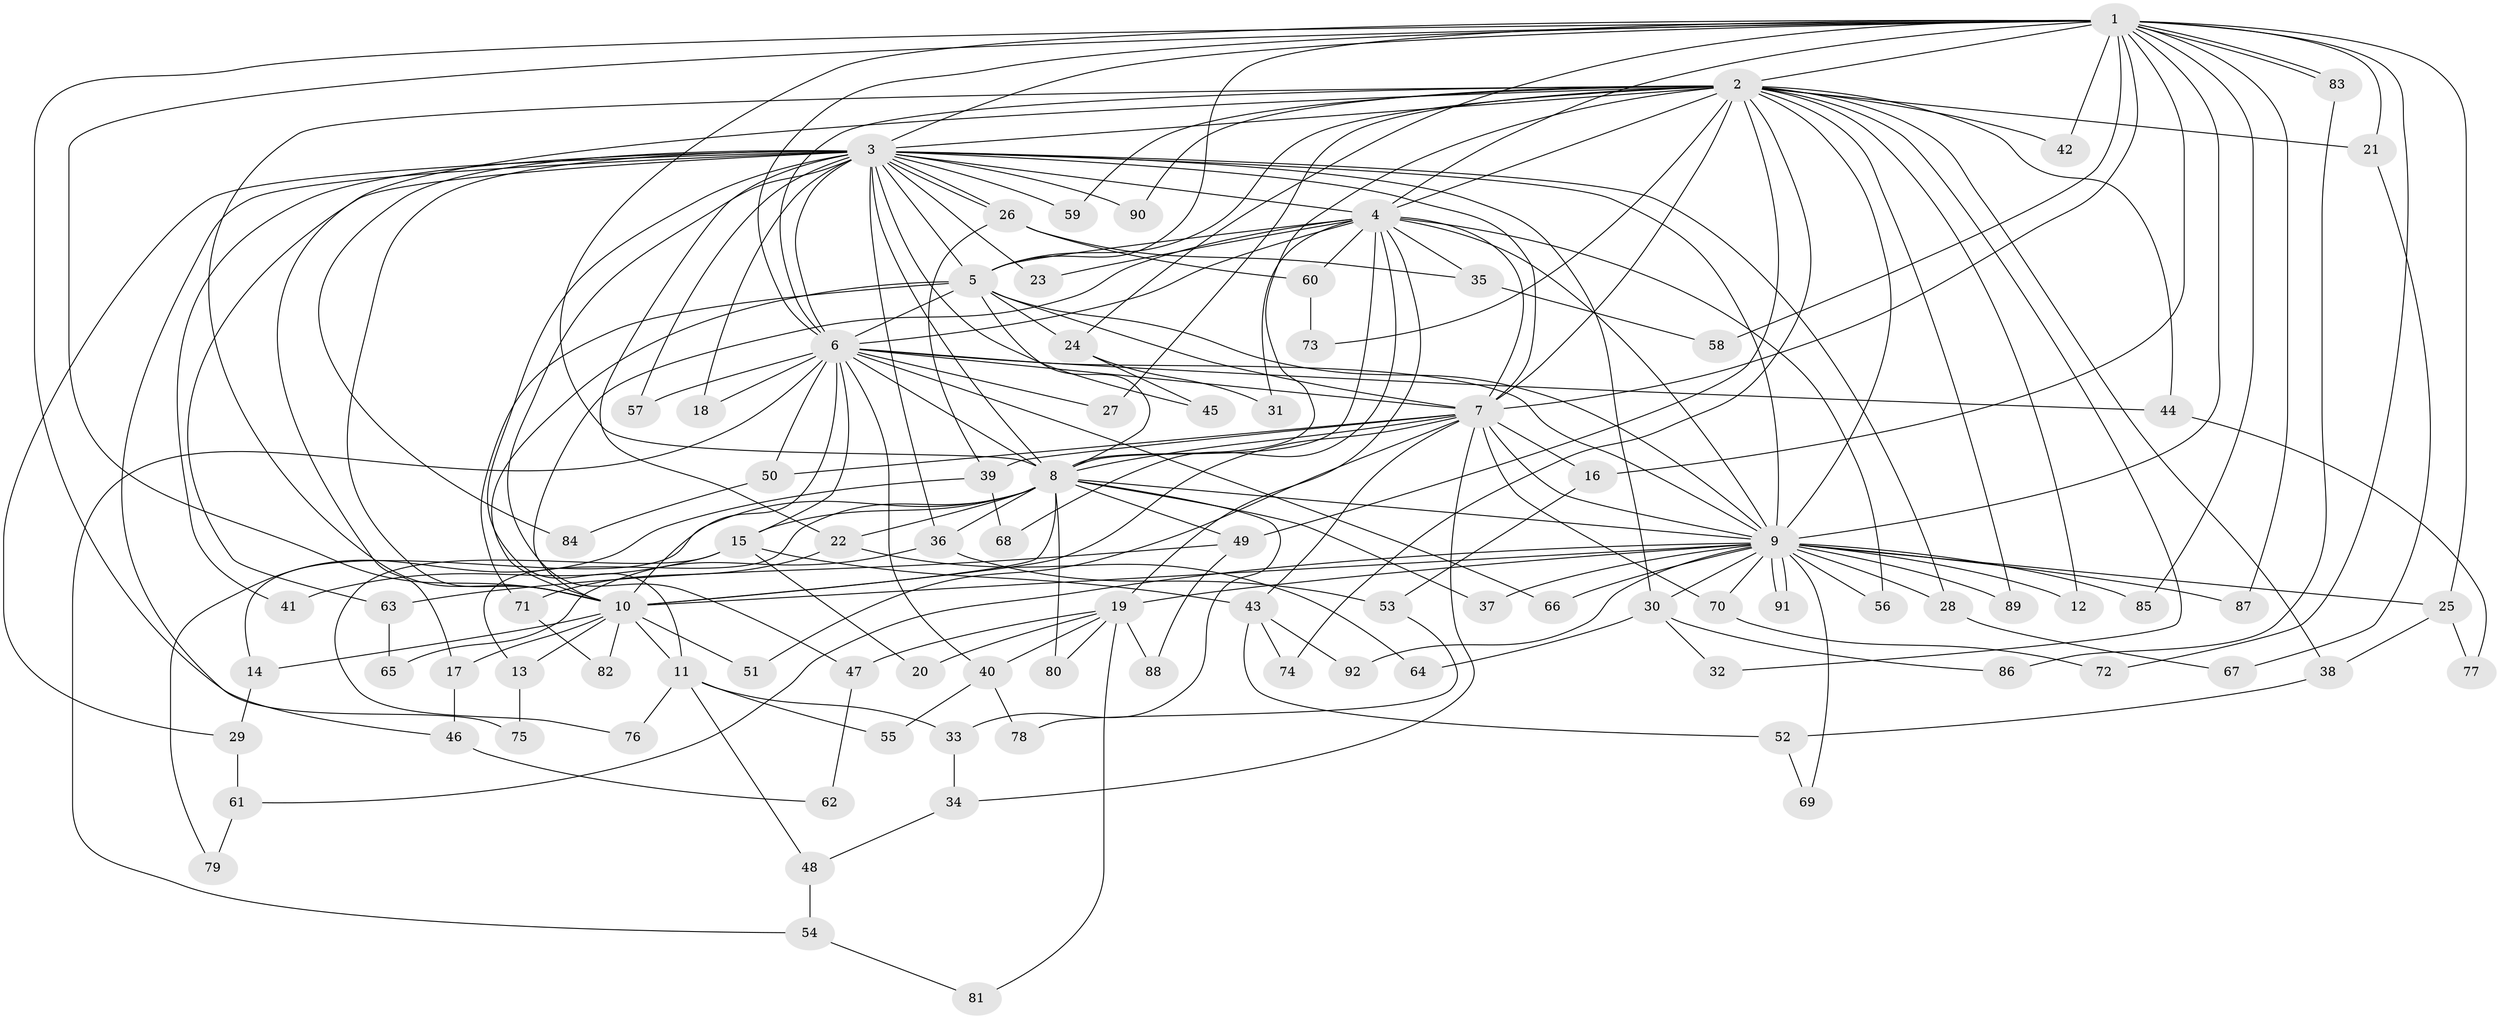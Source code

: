 // coarse degree distribution, {1: 0.48148148148148145, 2: 0.3333333333333333, 6: 0.037037037037037035, 8: 0.037037037037037035, 23: 0.037037037037037035, 7: 0.07407407407407407}
// Generated by graph-tools (version 1.1) at 2025/47/03/04/25 21:47:20]
// undirected, 92 vertices, 209 edges
graph export_dot {
graph [start="1"]
  node [color=gray90,style=filled];
  1;
  2;
  3;
  4;
  5;
  6;
  7;
  8;
  9;
  10;
  11;
  12;
  13;
  14;
  15;
  16;
  17;
  18;
  19;
  20;
  21;
  22;
  23;
  24;
  25;
  26;
  27;
  28;
  29;
  30;
  31;
  32;
  33;
  34;
  35;
  36;
  37;
  38;
  39;
  40;
  41;
  42;
  43;
  44;
  45;
  46;
  47;
  48;
  49;
  50;
  51;
  52;
  53;
  54;
  55;
  56;
  57;
  58;
  59;
  60;
  61;
  62;
  63;
  64;
  65;
  66;
  67;
  68;
  69;
  70;
  71;
  72;
  73;
  74;
  75;
  76;
  77;
  78;
  79;
  80;
  81;
  82;
  83;
  84;
  85;
  86;
  87;
  88;
  89;
  90;
  91;
  92;
  1 -- 2;
  1 -- 3;
  1 -- 4;
  1 -- 5;
  1 -- 6;
  1 -- 7;
  1 -- 8;
  1 -- 9;
  1 -- 10;
  1 -- 16;
  1 -- 21;
  1 -- 24;
  1 -- 25;
  1 -- 42;
  1 -- 46;
  1 -- 58;
  1 -- 72;
  1 -- 83;
  1 -- 83;
  1 -- 85;
  1 -- 87;
  2 -- 3;
  2 -- 4;
  2 -- 5;
  2 -- 6;
  2 -- 7;
  2 -- 8;
  2 -- 9;
  2 -- 10;
  2 -- 12;
  2 -- 17;
  2 -- 21;
  2 -- 27;
  2 -- 32;
  2 -- 38;
  2 -- 42;
  2 -- 44;
  2 -- 49;
  2 -- 59;
  2 -- 73;
  2 -- 74;
  2 -- 89;
  2 -- 90;
  3 -- 4;
  3 -- 5;
  3 -- 6;
  3 -- 7;
  3 -- 8;
  3 -- 9;
  3 -- 10;
  3 -- 11;
  3 -- 18;
  3 -- 22;
  3 -- 23;
  3 -- 26;
  3 -- 26;
  3 -- 28;
  3 -- 29;
  3 -- 30;
  3 -- 36;
  3 -- 41;
  3 -- 45;
  3 -- 47;
  3 -- 57;
  3 -- 59;
  3 -- 63;
  3 -- 75;
  3 -- 84;
  3 -- 90;
  4 -- 5;
  4 -- 6;
  4 -- 7;
  4 -- 8;
  4 -- 9;
  4 -- 10;
  4 -- 19;
  4 -- 23;
  4 -- 31;
  4 -- 35;
  4 -- 56;
  4 -- 60;
  4 -- 68;
  5 -- 6;
  5 -- 7;
  5 -- 8;
  5 -- 9;
  5 -- 10;
  5 -- 24;
  5 -- 71;
  6 -- 7;
  6 -- 8;
  6 -- 9;
  6 -- 10;
  6 -- 15;
  6 -- 18;
  6 -- 27;
  6 -- 40;
  6 -- 44;
  6 -- 50;
  6 -- 54;
  6 -- 57;
  6 -- 66;
  7 -- 8;
  7 -- 9;
  7 -- 10;
  7 -- 16;
  7 -- 34;
  7 -- 39;
  7 -- 43;
  7 -- 50;
  7 -- 51;
  7 -- 70;
  8 -- 9;
  8 -- 10;
  8 -- 13;
  8 -- 14;
  8 -- 15;
  8 -- 22;
  8 -- 33;
  8 -- 36;
  8 -- 37;
  8 -- 49;
  8 -- 80;
  9 -- 10;
  9 -- 12;
  9 -- 19;
  9 -- 25;
  9 -- 28;
  9 -- 30;
  9 -- 37;
  9 -- 56;
  9 -- 61;
  9 -- 66;
  9 -- 69;
  9 -- 70;
  9 -- 85;
  9 -- 87;
  9 -- 89;
  9 -- 91;
  9 -- 91;
  9 -- 92;
  10 -- 11;
  10 -- 13;
  10 -- 14;
  10 -- 17;
  10 -- 51;
  10 -- 82;
  11 -- 33;
  11 -- 48;
  11 -- 55;
  11 -- 76;
  13 -- 75;
  14 -- 29;
  15 -- 20;
  15 -- 41;
  15 -- 43;
  15 -- 76;
  16 -- 53;
  17 -- 46;
  19 -- 20;
  19 -- 40;
  19 -- 47;
  19 -- 80;
  19 -- 81;
  19 -- 88;
  21 -- 67;
  22 -- 64;
  22 -- 71;
  24 -- 31;
  24 -- 45;
  25 -- 38;
  25 -- 77;
  26 -- 35;
  26 -- 39;
  26 -- 60;
  28 -- 67;
  29 -- 61;
  30 -- 32;
  30 -- 64;
  30 -- 86;
  33 -- 34;
  34 -- 48;
  35 -- 58;
  36 -- 53;
  36 -- 65;
  38 -- 52;
  39 -- 68;
  39 -- 79;
  40 -- 55;
  40 -- 78;
  43 -- 52;
  43 -- 74;
  43 -- 92;
  44 -- 77;
  46 -- 62;
  47 -- 62;
  48 -- 54;
  49 -- 63;
  49 -- 88;
  50 -- 84;
  52 -- 69;
  53 -- 78;
  54 -- 81;
  60 -- 73;
  61 -- 79;
  63 -- 65;
  70 -- 72;
  71 -- 82;
  83 -- 86;
}
